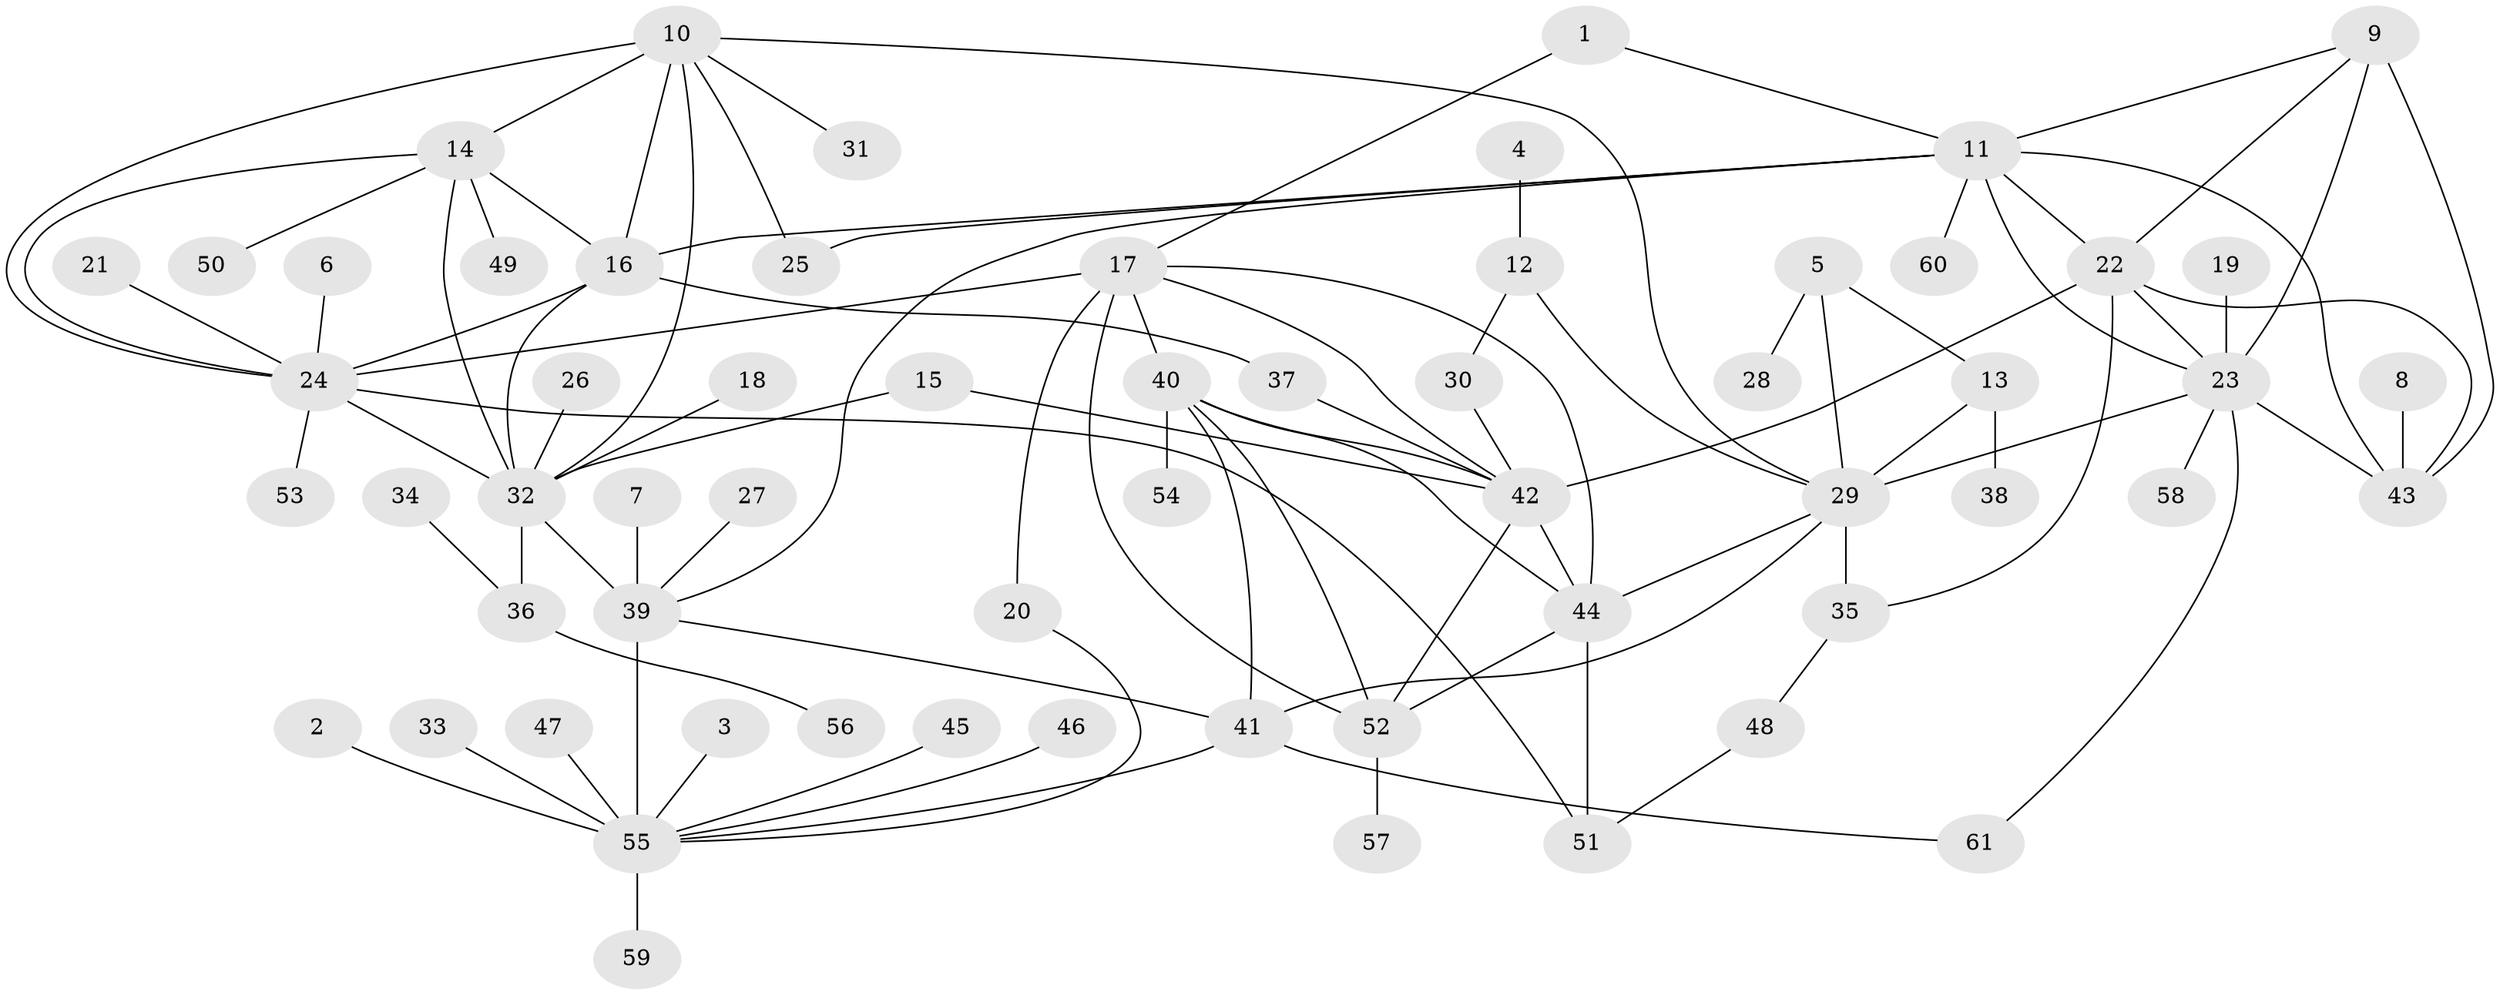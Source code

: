 // original degree distribution, {6: 0.06611570247933884, 11: 0.01652892561983471, 12: 0.03305785123966942, 9: 0.04132231404958678, 10: 0.01652892561983471, 7: 0.03305785123966942, 8: 0.03305785123966942, 5: 0.01652892561983471, 1: 0.5785123966942148, 2: 0.11570247933884298, 4: 0.024793388429752067, 3: 0.024793388429752067}
// Generated by graph-tools (version 1.1) at 2025/02/03/09/25 03:02:41]
// undirected, 61 vertices, 96 edges
graph export_dot {
graph [start="1"]
  node [color=gray90,style=filled];
  1;
  2;
  3;
  4;
  5;
  6;
  7;
  8;
  9;
  10;
  11;
  12;
  13;
  14;
  15;
  16;
  17;
  18;
  19;
  20;
  21;
  22;
  23;
  24;
  25;
  26;
  27;
  28;
  29;
  30;
  31;
  32;
  33;
  34;
  35;
  36;
  37;
  38;
  39;
  40;
  41;
  42;
  43;
  44;
  45;
  46;
  47;
  48;
  49;
  50;
  51;
  52;
  53;
  54;
  55;
  56;
  57;
  58;
  59;
  60;
  61;
  1 -- 11 [weight=1.0];
  1 -- 17 [weight=1.0];
  2 -- 55 [weight=1.0];
  3 -- 55 [weight=1.0];
  4 -- 12 [weight=1.0];
  5 -- 13 [weight=2.0];
  5 -- 28 [weight=1.0];
  5 -- 29 [weight=6.0];
  6 -- 24 [weight=1.0];
  7 -- 39 [weight=1.0];
  8 -- 43 [weight=1.0];
  9 -- 11 [weight=1.0];
  9 -- 22 [weight=1.0];
  9 -- 23 [weight=1.0];
  9 -- 43 [weight=2.0];
  10 -- 14 [weight=2.0];
  10 -- 16 [weight=1.0];
  10 -- 24 [weight=1.0];
  10 -- 25 [weight=1.0];
  10 -- 29 [weight=1.0];
  10 -- 31 [weight=1.0];
  10 -- 32 [weight=1.0];
  11 -- 16 [weight=1.0];
  11 -- 22 [weight=1.0];
  11 -- 23 [weight=1.0];
  11 -- 25 [weight=1.0];
  11 -- 39 [weight=1.0];
  11 -- 43 [weight=2.0];
  11 -- 60 [weight=1.0];
  12 -- 29 [weight=1.0];
  12 -- 30 [weight=1.0];
  13 -- 29 [weight=3.0];
  13 -- 38 [weight=1.0];
  14 -- 16 [weight=2.0];
  14 -- 24 [weight=2.0];
  14 -- 32 [weight=2.0];
  14 -- 49 [weight=1.0];
  14 -- 50 [weight=1.0];
  15 -- 32 [weight=1.0];
  15 -- 42 [weight=1.0];
  16 -- 24 [weight=1.0];
  16 -- 32 [weight=1.0];
  16 -- 37 [weight=1.0];
  17 -- 20 [weight=1.0];
  17 -- 24 [weight=1.0];
  17 -- 40 [weight=1.0];
  17 -- 42 [weight=1.0];
  17 -- 44 [weight=1.0];
  17 -- 52 [weight=2.0];
  18 -- 32 [weight=1.0];
  19 -- 23 [weight=1.0];
  20 -- 55 [weight=1.0];
  21 -- 24 [weight=1.0];
  22 -- 23 [weight=1.0];
  22 -- 35 [weight=1.0];
  22 -- 42 [weight=1.0];
  22 -- 43 [weight=2.0];
  23 -- 29 [weight=1.0];
  23 -- 43 [weight=2.0];
  23 -- 58 [weight=1.0];
  23 -- 61 [weight=1.0];
  24 -- 32 [weight=1.0];
  24 -- 51 [weight=1.0];
  24 -- 53 [weight=1.0];
  26 -- 32 [weight=1.0];
  27 -- 39 [weight=1.0];
  29 -- 35 [weight=1.0];
  29 -- 41 [weight=1.0];
  29 -- 44 [weight=1.0];
  30 -- 42 [weight=1.0];
  32 -- 36 [weight=1.0];
  32 -- 39 [weight=1.0];
  33 -- 55 [weight=1.0];
  34 -- 36 [weight=1.0];
  35 -- 48 [weight=1.0];
  36 -- 56 [weight=1.0];
  37 -- 42 [weight=1.0];
  39 -- 41 [weight=3.0];
  39 -- 55 [weight=6.0];
  40 -- 41 [weight=1.0];
  40 -- 42 [weight=1.0];
  40 -- 44 [weight=1.0];
  40 -- 52 [weight=2.0];
  40 -- 54 [weight=1.0];
  41 -- 55 [weight=2.0];
  41 -- 61 [weight=1.0];
  42 -- 44 [weight=1.0];
  42 -- 52 [weight=2.0];
  44 -- 51 [weight=1.0];
  44 -- 52 [weight=2.0];
  45 -- 55 [weight=1.0];
  46 -- 55 [weight=1.0];
  47 -- 55 [weight=1.0];
  48 -- 51 [weight=1.0];
  52 -- 57 [weight=1.0];
  55 -- 59 [weight=1.0];
}
